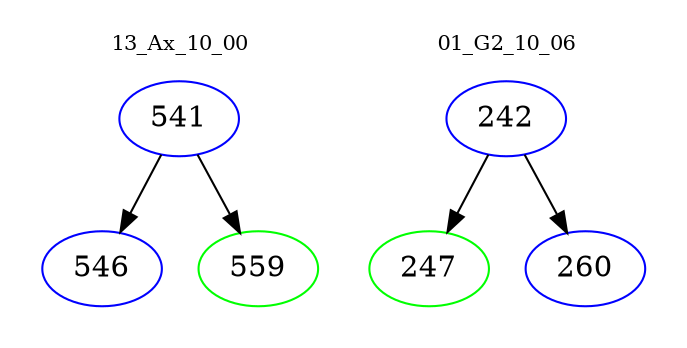 digraph{
subgraph cluster_0 {
color = white
label = "13_Ax_10_00";
fontsize=10;
T0_541 [label="541", color="blue"]
T0_541 -> T0_546 [color="black"]
T0_546 [label="546", color="blue"]
T0_541 -> T0_559 [color="black"]
T0_559 [label="559", color="green"]
}
subgraph cluster_1 {
color = white
label = "01_G2_10_06";
fontsize=10;
T1_242 [label="242", color="blue"]
T1_242 -> T1_247 [color="black"]
T1_247 [label="247", color="green"]
T1_242 -> T1_260 [color="black"]
T1_260 [label="260", color="blue"]
}
}
